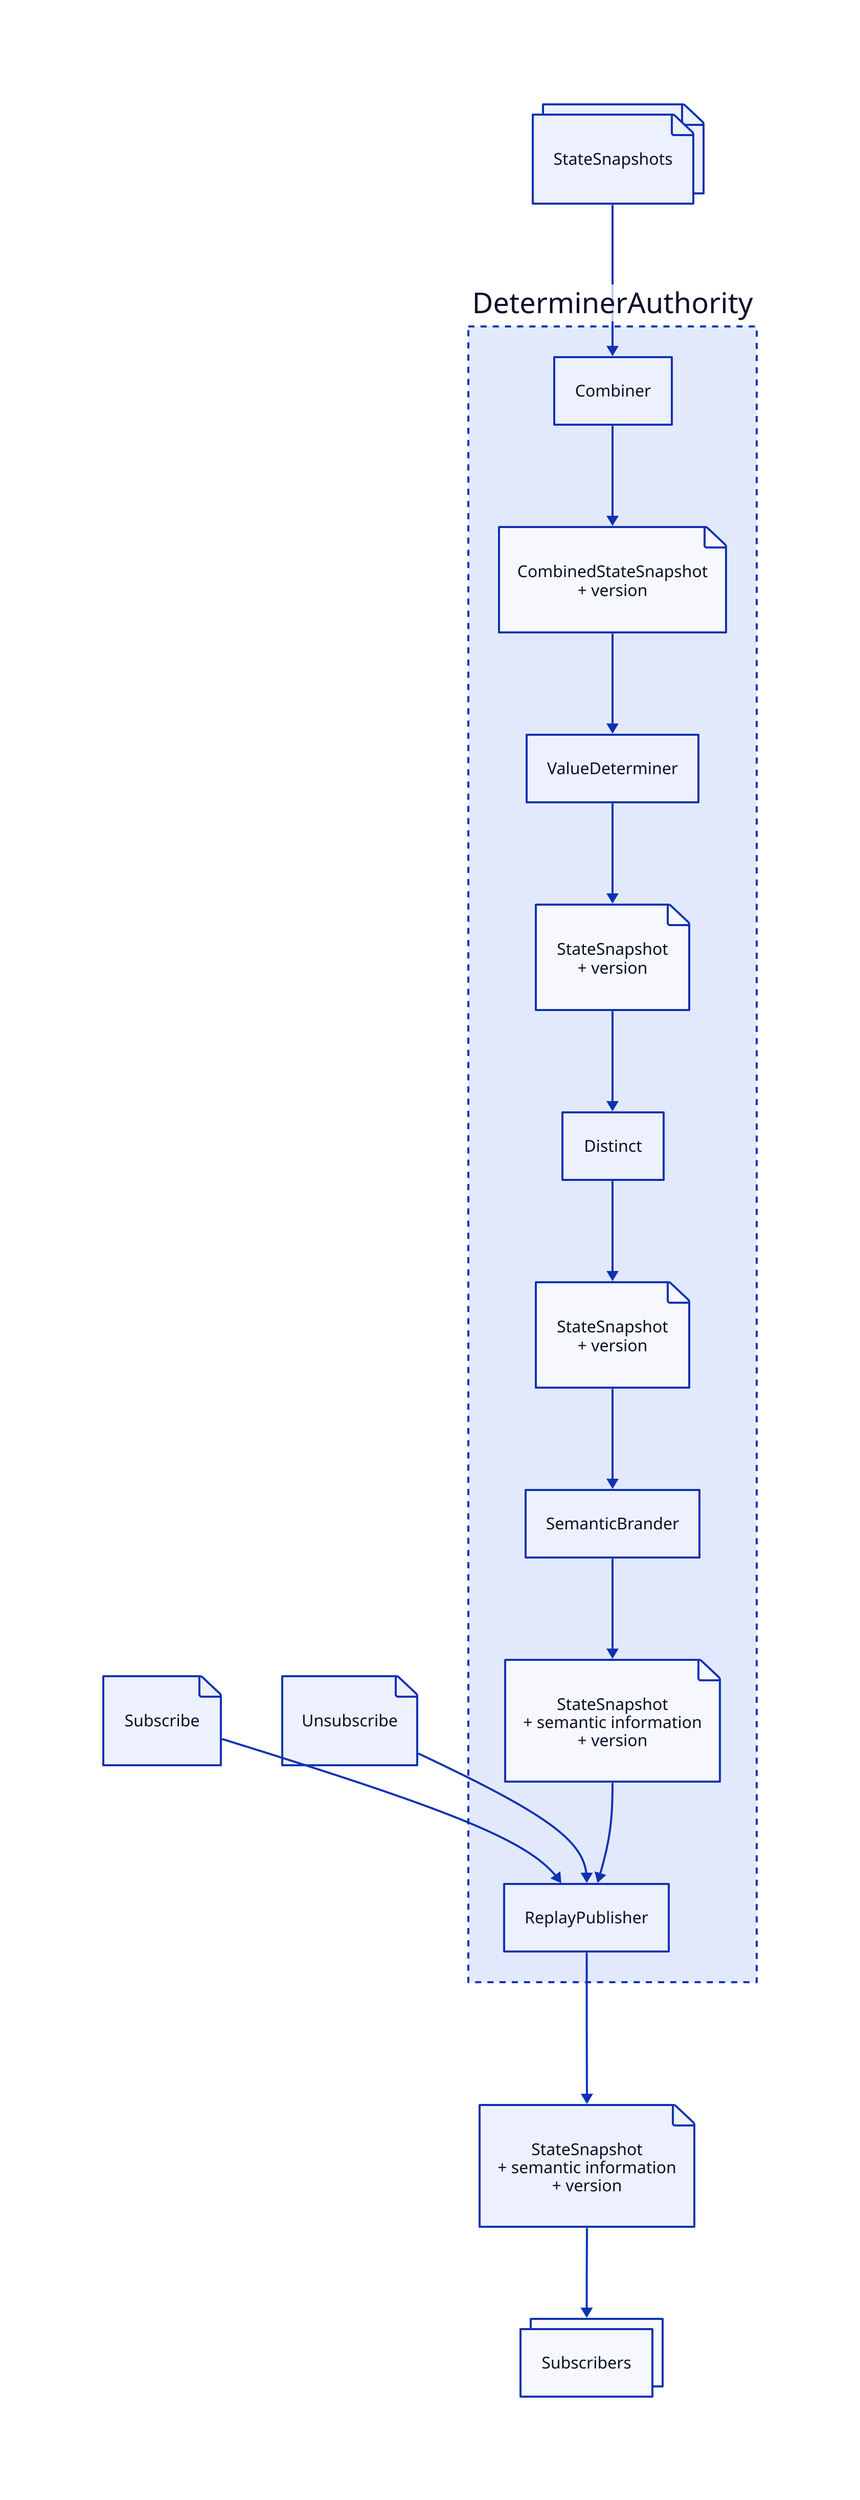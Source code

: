 classes: {
  composition: {
    style.stroke-dash: 3
  }
}

# Input messages
StateSnapshots: {
  shape: page
  style.multiple: true
}
StateSnapshots -> DeterminerAuthority.Combiner
Subscribe: {
  shape: page
}
Subscribe -> DeterminerAuthority.ReplayPublisher
Unsubscribe: {
  shape: page
}
Unsubscribe -> DeterminerAuthority.ReplayPublisher

# Main actor
DeterminerAuthority: {
  class: composition

  # Internal actors
  Combiner
  Distinct
  ReplayPublisher
  SemanticBrander
  ValueDeterminer

  CombinedStateSnapshot: CombinedStateSnapshot\n+ version {
    shape: page
  }
  Combiner -> CombinedStateSnapshot -> ValueDeterminer
  DistinctStateSnapshot: StateSnapshot\n+ version {
    shape: page
  }
  Distinct -> DistinctStateSnapshot -> SemanticBrander
  StateSnapshotWithMetaData: StateSnapshot\n+ semantic information\n+ version {
    shape: page
  }
  SemanticBrander -> StateSnapshotWithMetaData -> ReplayPublisher
  StateSnapshot: StateSnapshot\n+ version {
    shape: page
  }
  ValueDeterminer -> StateSnapshot -> Distinct
}

# Output messages
OutputStateSnapshot: StateSnapshot\n+ semantic information\n+ version {
  shape: page
}
DeterminerAuthority.ReplayPublisher -> OutputStateSnapshot -> Subscribers

# Environment actors
Subscribers: {
  style.multiple: true
}
